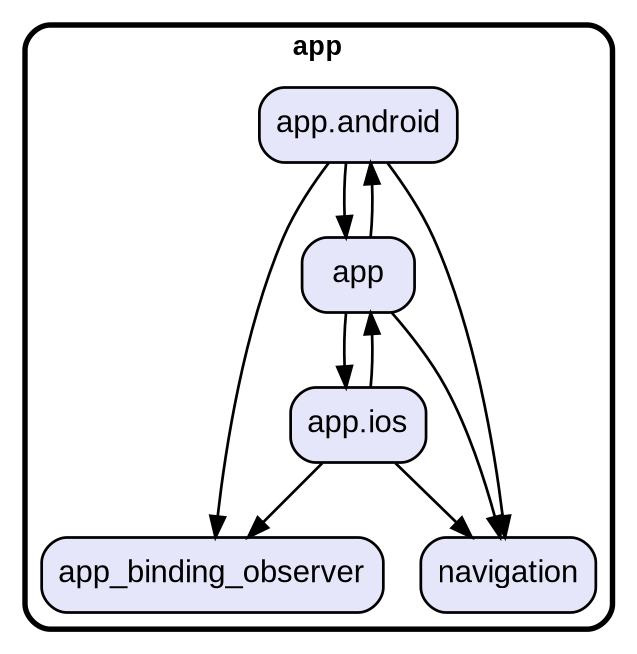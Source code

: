 digraph "" {
  graph [style=rounded fontname="Arial Black" fontsize=13 penwidth=2.6];
  node [shape=rect style="filled,rounded" fontname=Arial fontsize=15 fillcolor=Lavender penwidth=1.3];
  edge [penwidth=1.3];
  "/app.android.dart" [label="app.android"];
  "/app_binding_observer.dart" [label="app_binding_observer"];
  "/app.ios.dart" [label="app.ios"];
  "/navigation.dart" [label="navigation"];
  "/app.dart" [label="app"];
  subgraph "cluster~" {
    label="app";
    "/app.android.dart";
    "/app_binding_observer.dart";
    "/app.ios.dart";
    "/navigation.dart";
    "/app.dart";
  }
  "/app.android.dart" -> "/app.dart";
  "/app.android.dart" -> "/app_binding_observer.dart";
  "/app.android.dart" -> "/navigation.dart";
  "/app.ios.dart" -> "/app.dart";
  "/app.ios.dart" -> "/app_binding_observer.dart";
  "/app.ios.dart" -> "/navigation.dart";
  "/app.dart" -> "/app.android.dart";
  "/app.dart" -> "/app.ios.dart";
  "/app.dart" -> "/navigation.dart";
}
